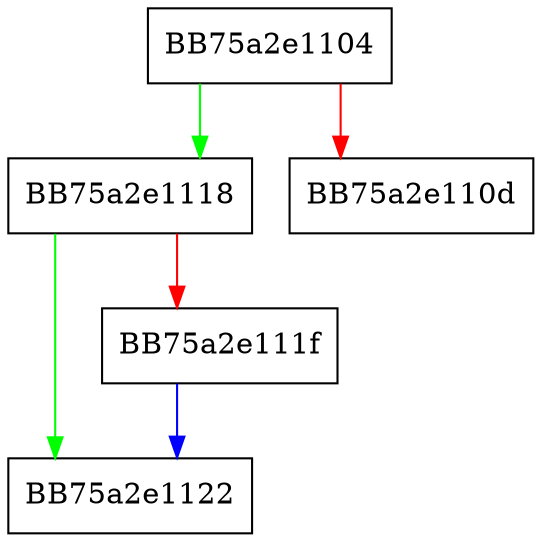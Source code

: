 digraph resize {
  node [shape="box"];
  graph [splines=ortho];
  BB75a2e1104 -> BB75a2e1118 [color="green"];
  BB75a2e1104 -> BB75a2e110d [color="red"];
  BB75a2e1118 -> BB75a2e1122 [color="green"];
  BB75a2e1118 -> BB75a2e111f [color="red"];
  BB75a2e111f -> BB75a2e1122 [color="blue"];
}
